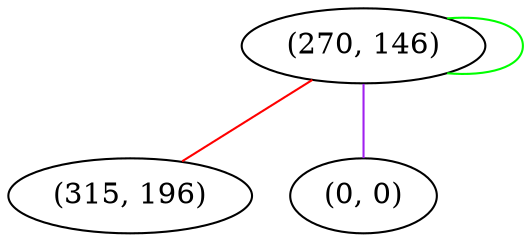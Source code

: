graph "" {
"(270, 146)";
"(315, 196)";
"(0, 0)";
"(270, 146)" -- "(270, 146)"  [color=green, key=0, weight=2];
"(270, 146)" -- "(315, 196)"  [color=red, key=0, weight=1];
"(270, 146)" -- "(0, 0)"  [color=purple, key=0, weight=4];
}
